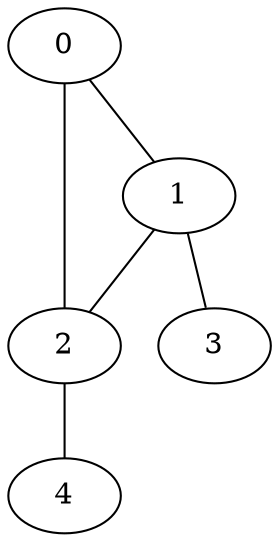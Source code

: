 strict graph "Bull Graph" {
0;
1;
2;
3;
4;
0 -- 1  [weight=4];
0 -- 2  [weight=6];
1 -- 2  [weight=5];
1 -- 3  [weight=5];
2 -- 4  [weight=2];
}
